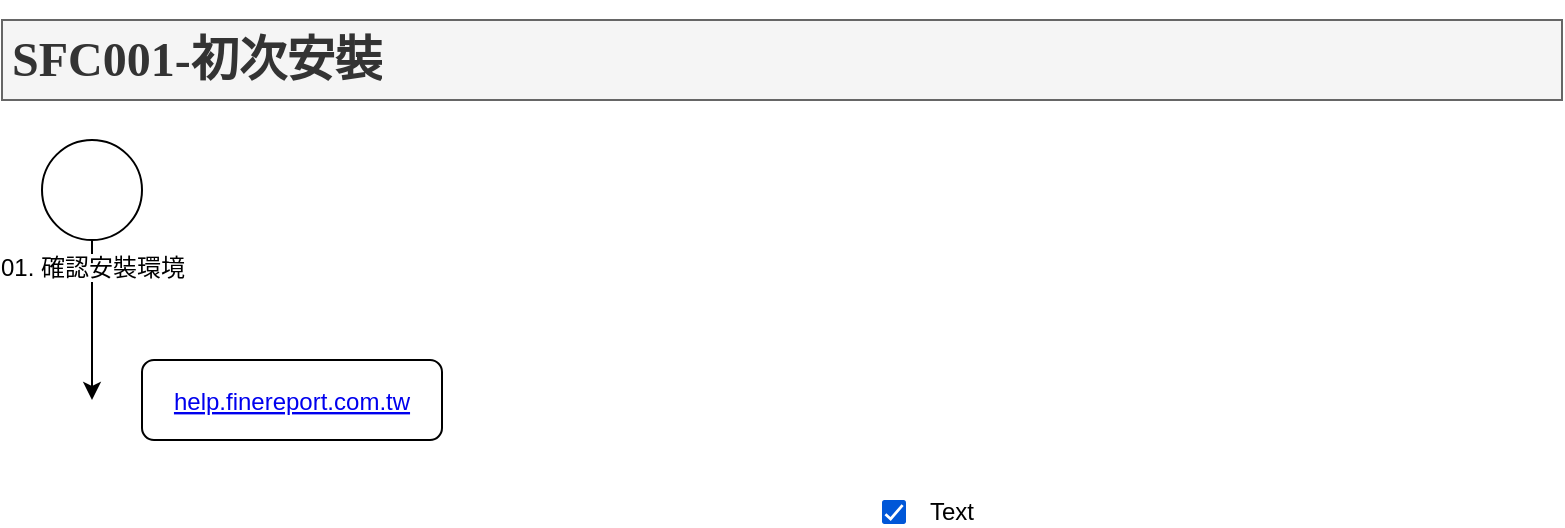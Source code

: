<mxfile version="12.5.5" type="github">
  <diagram id="WJbkcrBmJmuA8XXHKe5_" name="第1頁">
    <mxGraphModel dx="1069" dy="577" grid="1" gridSize="10" guides="1" tooltips="1" connect="1" arrows="1" fold="1" page="1" pageScale="1" pageWidth="827" pageHeight="1169" math="0" shadow="0" extFonts="Noto Sans^https://fonts.googleapis.com/css?family=Noto+Sans|Noto Sans CJK^https://fonts.googleapis.com/css?family=Noto+Sans+CJK|Noto Sans TC^https://fonts.googleapis.com/css?family=Noto+Sans+TC">
      <root>
        <mxCell id="0"/>
        <mxCell id="1" parent="0"/>
        <mxCell id="_CbOn4KpQWJh2y3hmL9X-1" value="&lt;h1&gt;SFC001-初次安裝&lt;/h1&gt;" style="text;html=1;strokeColor=#666666;fillColor=#f5f5f5;spacing=5;spacingTop=-20;whiteSpace=wrap;overflow=hidden;rounded=0;fontColor=#333333;fontFamily=Noto Sans TC;FType=g;" parent="1" vertex="1">
          <mxGeometry x="20" y="10" width="780" height="40" as="geometry"/>
        </mxCell>
        <mxCell id="vaWpKMgg9GfqvfIClh7l-8" value="" style="edgeStyle=orthogonalEdgeStyle;rounded=0;orthogonalLoop=1;jettySize=auto;html=1;" edge="1" parent="1" source="vaWpKMgg9GfqvfIClh7l-1">
          <mxGeometry relative="1" as="geometry">
            <mxPoint x="65" y="200" as="targetPoint"/>
            <Array as="points">
              <mxPoint x="65" y="165"/>
            </Array>
          </mxGeometry>
        </mxCell>
        <mxCell id="vaWpKMgg9GfqvfIClh7l-1" value="01. 確認安裝環境" style="shape=mxgraph.bpmn.shape;html=1;verticalLabelPosition=bottom;labelBackgroundColor=#ffffff;verticalAlign=top;align=center;perimeter=ellipsePerimeter;outlineConnect=0;outline=standard;symbol=general;" vertex="1" parent="1">
          <mxGeometry x="40" y="70" width="50" height="50" as="geometry"/>
        </mxCell>
        <mxCell id="vaWpKMgg9GfqvfIClh7l-30" value="Text" style="html=1;shadow=0;dashed=0;shape=mxgraph.atlassian.checkbox_2;fillColor=#0057D8;strokeColor=none;align=left;verticalAlign=middle;fontStyle=0;fontSize=12;labelPosition=right;verticalLabelPosition=middle;spacingLeft=10" vertex="1" parent="1">
          <mxGeometry x="460" y="250" width="12" height="12" as="geometry"/>
        </mxCell>
        <UserObject label="help.finereport.com.tw" link="https://fanruanhelp.zendesk.com/hc/zh-tw" id="vaWpKMgg9GfqvfIClh7l-32">
          <mxCell style="fontColor=#0000EE;fontStyle=4;rounded=1;overflow=hidden;spacing=10;" vertex="1" parent="1">
            <mxGeometry x="90" y="180" width="150" height="40" as="geometry"/>
          </mxCell>
        </UserObject>
      </root>
    </mxGraphModel>
  </diagram>
</mxfile>

